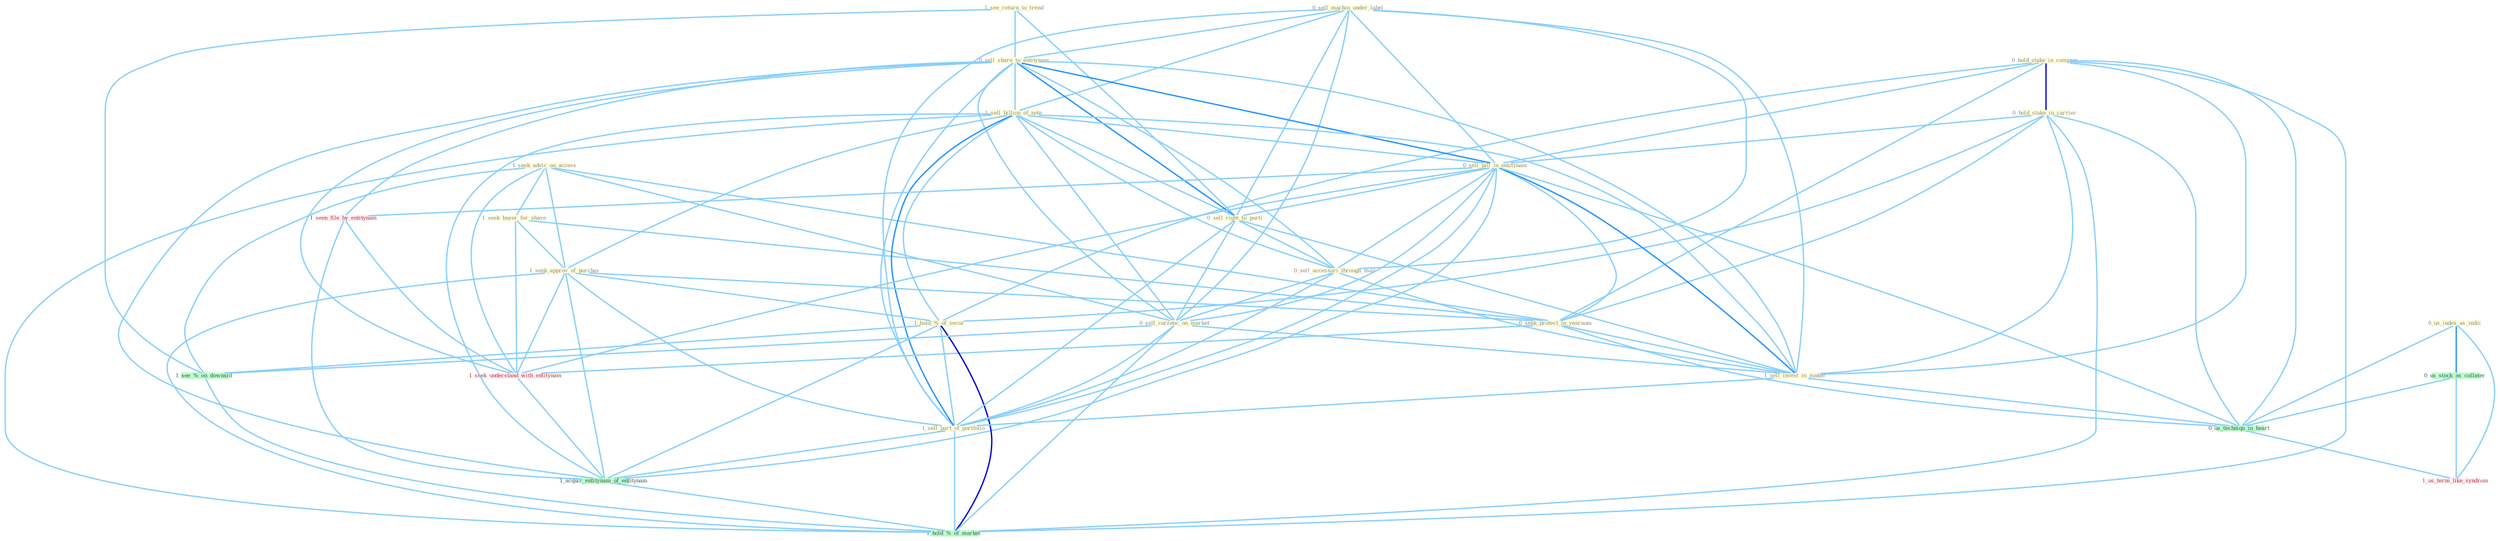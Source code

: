 Graph G{ 
    node
    [shape=polygon,style=filled,width=.5,height=.06,color="#BDFCC9",fixedsize=true,fontsize=4,
    fontcolor="#2f4f4f"];
    {node
    [color="#ffffe0", fontcolor="#8b7d6b"] "0_hold_stake_in_compani " "0_sell_machin_under_label " "1_seek_advic_on_access " "0_us_index_as_indic " "1_seek_buyer_for_share " "1_see_return_to_trend " "0_hold_stake_in_carrier " "0_sell_share_to_entitynam " "1_sell_billion_of_note " "0_sell_pill_in_entitynam " "1_seek_approv_of_purchas " "0_seek_protect_in_yearnum " "1_hold_%_of_secur " "0_sell_right_to_parti " "0_sell_accessori_through_mail " "0_sell_currenc_on_market " "1_sell_invest_in_maker " "1_sell_part_of_portfolio "}
{node [color="#fff0f5", fontcolor="#b22222"] "1_seen_file_by_entitynam " "1_seek_understand_with_entitynam " "1_us_term_like_syndrom "}
edge [color="#B0E2FF"];

	"0_hold_stake_in_compani " -- "0_hold_stake_in_carrier " [w="3", color="#0000cd" , len=0.6];
	"0_hold_stake_in_compani " -- "0_sell_pill_in_entitynam " [w="1", color="#87cefa" ];
	"0_hold_stake_in_compani " -- "0_seek_protect_in_yearnum " [w="1", color="#87cefa" ];
	"0_hold_stake_in_compani " -- "1_hold_%_of_secur " [w="1", color="#87cefa" ];
	"0_hold_stake_in_compani " -- "1_sell_invest_in_maker " [w="1", color="#87cefa" ];
	"0_hold_stake_in_compani " -- "0_us_techniqu_in_heart " [w="1", color="#87cefa" ];
	"0_hold_stake_in_compani " -- "1_hold_%_of_market " [w="1", color="#87cefa" ];
	"0_sell_machin_under_label " -- "0_sell_share_to_entitynam " [w="1", color="#87cefa" ];
	"0_sell_machin_under_label " -- "1_sell_billion_of_note " [w="1", color="#87cefa" ];
	"0_sell_machin_under_label " -- "0_sell_pill_in_entitynam " [w="1", color="#87cefa" ];
	"0_sell_machin_under_label " -- "0_sell_right_to_parti " [w="1", color="#87cefa" ];
	"0_sell_machin_under_label " -- "0_sell_accessori_through_mail " [w="1", color="#87cefa" ];
	"0_sell_machin_under_label " -- "0_sell_currenc_on_market " [w="1", color="#87cefa" ];
	"0_sell_machin_under_label " -- "1_sell_invest_in_maker " [w="1", color="#87cefa" ];
	"0_sell_machin_under_label " -- "1_sell_part_of_portfolio " [w="1", color="#87cefa" ];
	"1_seek_advic_on_access " -- "1_seek_buyer_for_share " [w="1", color="#87cefa" ];
	"1_seek_advic_on_access " -- "1_seek_approv_of_purchas " [w="1", color="#87cefa" ];
	"1_seek_advic_on_access " -- "0_seek_protect_in_yearnum " [w="1", color="#87cefa" ];
	"1_seek_advic_on_access " -- "0_sell_currenc_on_market " [w="1", color="#87cefa" ];
	"1_seek_advic_on_access " -- "1_seek_understand_with_entitynam " [w="1", color="#87cefa" ];
	"1_seek_advic_on_access " -- "1_see_%_on_downsid " [w="1", color="#87cefa" ];
	"0_us_index_as_indic " -- "0_us_stock_as_collater " [w="2", color="#1e90ff" , len=0.8];
	"0_us_index_as_indic " -- "0_us_techniqu_in_heart " [w="1", color="#87cefa" ];
	"0_us_index_as_indic " -- "1_us_term_like_syndrom " [w="1", color="#87cefa" ];
	"1_seek_buyer_for_share " -- "1_seek_approv_of_purchas " [w="1", color="#87cefa" ];
	"1_seek_buyer_for_share " -- "0_seek_protect_in_yearnum " [w="1", color="#87cefa" ];
	"1_seek_buyer_for_share " -- "1_seek_understand_with_entitynam " [w="1", color="#87cefa" ];
	"1_see_return_to_trend " -- "0_sell_share_to_entitynam " [w="1", color="#87cefa" ];
	"1_see_return_to_trend " -- "0_sell_right_to_parti " [w="1", color="#87cefa" ];
	"1_see_return_to_trend " -- "1_see_%_on_downsid " [w="1", color="#87cefa" ];
	"0_hold_stake_in_carrier " -- "0_sell_pill_in_entitynam " [w="1", color="#87cefa" ];
	"0_hold_stake_in_carrier " -- "0_seek_protect_in_yearnum " [w="1", color="#87cefa" ];
	"0_hold_stake_in_carrier " -- "1_hold_%_of_secur " [w="1", color="#87cefa" ];
	"0_hold_stake_in_carrier " -- "1_sell_invest_in_maker " [w="1", color="#87cefa" ];
	"0_hold_stake_in_carrier " -- "0_us_techniqu_in_heart " [w="1", color="#87cefa" ];
	"0_hold_stake_in_carrier " -- "1_hold_%_of_market " [w="1", color="#87cefa" ];
	"0_sell_share_to_entitynam " -- "1_sell_billion_of_note " [w="1", color="#87cefa" ];
	"0_sell_share_to_entitynam " -- "0_sell_pill_in_entitynam " [w="2", color="#1e90ff" , len=0.8];
	"0_sell_share_to_entitynam " -- "0_sell_right_to_parti " [w="2", color="#1e90ff" , len=0.8];
	"0_sell_share_to_entitynam " -- "0_sell_accessori_through_mail " [w="1", color="#87cefa" ];
	"0_sell_share_to_entitynam " -- "0_sell_currenc_on_market " [w="1", color="#87cefa" ];
	"0_sell_share_to_entitynam " -- "1_sell_invest_in_maker " [w="1", color="#87cefa" ];
	"0_sell_share_to_entitynam " -- "1_sell_part_of_portfolio " [w="1", color="#87cefa" ];
	"0_sell_share_to_entitynam " -- "1_seen_file_by_entitynam " [w="1", color="#87cefa" ];
	"0_sell_share_to_entitynam " -- "1_seek_understand_with_entitynam " [w="1", color="#87cefa" ];
	"0_sell_share_to_entitynam " -- "1_acquir_entitynam_of_entitynam " [w="1", color="#87cefa" ];
	"1_sell_billion_of_note " -- "0_sell_pill_in_entitynam " [w="1", color="#87cefa" ];
	"1_sell_billion_of_note " -- "1_seek_approv_of_purchas " [w="1", color="#87cefa" ];
	"1_sell_billion_of_note " -- "1_hold_%_of_secur " [w="1", color="#87cefa" ];
	"1_sell_billion_of_note " -- "0_sell_right_to_parti " [w="1", color="#87cefa" ];
	"1_sell_billion_of_note " -- "0_sell_accessori_through_mail " [w="1", color="#87cefa" ];
	"1_sell_billion_of_note " -- "0_sell_currenc_on_market " [w="1", color="#87cefa" ];
	"1_sell_billion_of_note " -- "1_sell_invest_in_maker " [w="1", color="#87cefa" ];
	"1_sell_billion_of_note " -- "1_sell_part_of_portfolio " [w="2", color="#1e90ff" , len=0.8];
	"1_sell_billion_of_note " -- "1_acquir_entitynam_of_entitynam " [w="1", color="#87cefa" ];
	"1_sell_billion_of_note " -- "1_hold_%_of_market " [w="1", color="#87cefa" ];
	"0_sell_pill_in_entitynam " -- "0_seek_protect_in_yearnum " [w="1", color="#87cefa" ];
	"0_sell_pill_in_entitynam " -- "0_sell_right_to_parti " [w="1", color="#87cefa" ];
	"0_sell_pill_in_entitynam " -- "0_sell_accessori_through_mail " [w="1", color="#87cefa" ];
	"0_sell_pill_in_entitynam " -- "0_sell_currenc_on_market " [w="1", color="#87cefa" ];
	"0_sell_pill_in_entitynam " -- "1_sell_invest_in_maker " [w="2", color="#1e90ff" , len=0.8];
	"0_sell_pill_in_entitynam " -- "1_sell_part_of_portfolio " [w="1", color="#87cefa" ];
	"0_sell_pill_in_entitynam " -- "1_seen_file_by_entitynam " [w="1", color="#87cefa" ];
	"0_sell_pill_in_entitynam " -- "1_seek_understand_with_entitynam " [w="1", color="#87cefa" ];
	"0_sell_pill_in_entitynam " -- "1_acquir_entitynam_of_entitynam " [w="1", color="#87cefa" ];
	"0_sell_pill_in_entitynam " -- "0_us_techniqu_in_heart " [w="1", color="#87cefa" ];
	"1_seek_approv_of_purchas " -- "0_seek_protect_in_yearnum " [w="1", color="#87cefa" ];
	"1_seek_approv_of_purchas " -- "1_hold_%_of_secur " [w="1", color="#87cefa" ];
	"1_seek_approv_of_purchas " -- "1_sell_part_of_portfolio " [w="1", color="#87cefa" ];
	"1_seek_approv_of_purchas " -- "1_seek_understand_with_entitynam " [w="1", color="#87cefa" ];
	"1_seek_approv_of_purchas " -- "1_acquir_entitynam_of_entitynam " [w="1", color="#87cefa" ];
	"1_seek_approv_of_purchas " -- "1_hold_%_of_market " [w="1", color="#87cefa" ];
	"0_seek_protect_in_yearnum " -- "1_sell_invest_in_maker " [w="1", color="#87cefa" ];
	"0_seek_protect_in_yearnum " -- "1_seek_understand_with_entitynam " [w="1", color="#87cefa" ];
	"0_seek_protect_in_yearnum " -- "0_us_techniqu_in_heart " [w="1", color="#87cefa" ];
	"1_hold_%_of_secur " -- "1_sell_part_of_portfolio " [w="1", color="#87cefa" ];
	"1_hold_%_of_secur " -- "1_acquir_entitynam_of_entitynam " [w="1", color="#87cefa" ];
	"1_hold_%_of_secur " -- "1_see_%_on_downsid " [w="1", color="#87cefa" ];
	"1_hold_%_of_secur " -- "1_hold_%_of_market " [w="3", color="#0000cd" , len=0.6];
	"0_sell_right_to_parti " -- "0_sell_accessori_through_mail " [w="1", color="#87cefa" ];
	"0_sell_right_to_parti " -- "0_sell_currenc_on_market " [w="1", color="#87cefa" ];
	"0_sell_right_to_parti " -- "1_sell_invest_in_maker " [w="1", color="#87cefa" ];
	"0_sell_right_to_parti " -- "1_sell_part_of_portfolio " [w="1", color="#87cefa" ];
	"0_sell_accessori_through_mail " -- "0_sell_currenc_on_market " [w="1", color="#87cefa" ];
	"0_sell_accessori_through_mail " -- "1_sell_invest_in_maker " [w="1", color="#87cefa" ];
	"0_sell_accessori_through_mail " -- "1_sell_part_of_portfolio " [w="1", color="#87cefa" ];
	"0_sell_currenc_on_market " -- "1_sell_invest_in_maker " [w="1", color="#87cefa" ];
	"0_sell_currenc_on_market " -- "1_sell_part_of_portfolio " [w="1", color="#87cefa" ];
	"0_sell_currenc_on_market " -- "1_see_%_on_downsid " [w="1", color="#87cefa" ];
	"0_sell_currenc_on_market " -- "1_hold_%_of_market " [w="1", color="#87cefa" ];
	"1_sell_invest_in_maker " -- "1_sell_part_of_portfolio " [w="1", color="#87cefa" ];
	"1_sell_invest_in_maker " -- "0_us_techniqu_in_heart " [w="1", color="#87cefa" ];
	"1_sell_part_of_portfolio " -- "1_acquir_entitynam_of_entitynam " [w="1", color="#87cefa" ];
	"1_sell_part_of_portfolio " -- "1_hold_%_of_market " [w="1", color="#87cefa" ];
	"1_seen_file_by_entitynam " -- "1_seek_understand_with_entitynam " [w="1", color="#87cefa" ];
	"1_seen_file_by_entitynam " -- "1_acquir_entitynam_of_entitynam " [w="1", color="#87cefa" ];
	"0_us_stock_as_collater " -- "0_us_techniqu_in_heart " [w="1", color="#87cefa" ];
	"0_us_stock_as_collater " -- "1_us_term_like_syndrom " [w="1", color="#87cefa" ];
	"1_seek_understand_with_entitynam " -- "1_acquir_entitynam_of_entitynam " [w="1", color="#87cefa" ];
	"1_acquir_entitynam_of_entitynam " -- "1_hold_%_of_market " [w="1", color="#87cefa" ];
	"0_us_techniqu_in_heart " -- "1_us_term_like_syndrom " [w="1", color="#87cefa" ];
	"1_see_%_on_downsid " -- "1_hold_%_of_market " [w="1", color="#87cefa" ];
}